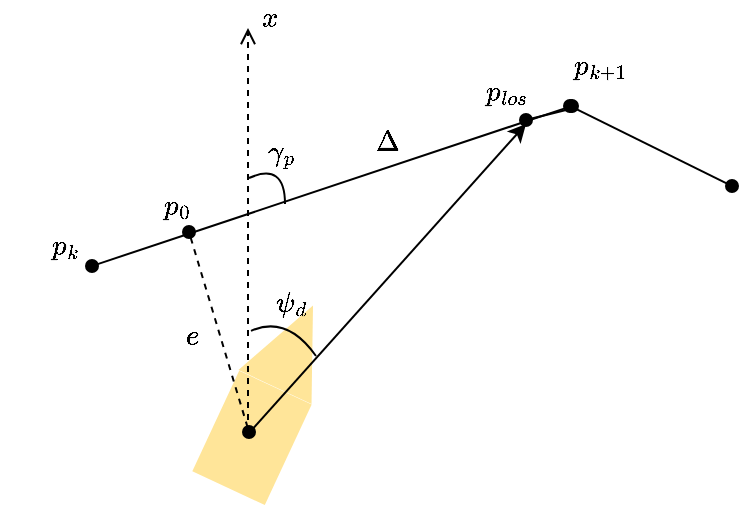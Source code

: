<mxfile version="16.5.1" type="device"><diagram id="yDpGNnPyyaq0JlPv0NxG" name="第 1 页"><mxGraphModel dx="539" dy="379" grid="0" gridSize="10" guides="1" tooltips="1" connect="1" arrows="1" fold="1" page="1" pageScale="1" pageWidth="827" pageHeight="1169" math="1" shadow="0"><root><mxCell id="0"/><mxCell id="1" parent="0"/><mxCell id="swCJT4DdVMoQfKWSvSPE-9" value="" style="triangle;whiteSpace=wrap;html=1;rotation=-65;fillColor=#FFE599;strokeColor=none;sketch=0;rounded=0;shadow=0;" vertex="1" parent="1"><mxGeometry x="238.495" y="339.927" width="45" height="40.32" as="geometry"/></mxCell><mxCell id="swCJT4DdVMoQfKWSvSPE-11" value="" style="rounded=0;whiteSpace=wrap;html=1;shadow=0;sketch=0;strokeColor=none;fillColor=#FFE599;rotation=25;" vertex="1" parent="1"><mxGeometry x="219.995" y="378.231" width="40" height="55.44" as="geometry"/></mxCell><mxCell id="swCJT4DdVMoQfKWSvSPE-2" value="" style="endArrow=oval;html=1;rounded=0;endFill=1;startArrow=oval;startFill=1;" edge="1" parent="1"><mxGeometry width="50" height="50" relative="1" as="geometry"><mxPoint x="160" y="320" as="sourcePoint"/><mxPoint x="400" y="240" as="targetPoint"/></mxGeometry></mxCell><mxCell id="swCJT4DdVMoQfKWSvSPE-3" value="" style="endArrow=oval;html=1;rounded=0;endFill=1;startArrow=oval;startFill=1;" edge="1" parent="1"><mxGeometry width="50" height="50" relative="1" as="geometry"><mxPoint x="399" y="240" as="sourcePoint"/><mxPoint x="480" y="280" as="targetPoint"/></mxGeometry></mxCell><mxCell id="swCJT4DdVMoQfKWSvSPE-4" value="$$p_{k}$$" style="text;html=1;align=center;verticalAlign=middle;resizable=0;points=[];autosize=1;strokeColor=none;fillColor=none;" vertex="1" parent="1"><mxGeometry x="114" y="301" width="64" height="18" as="geometry"/></mxCell><mxCell id="swCJT4DdVMoQfKWSvSPE-6" value="$$p_{k+1}$$" style="text;html=1;align=center;verticalAlign=middle;resizable=0;points=[];autosize=1;strokeColor=none;fillColor=none;" vertex="1" parent="1"><mxGeometry x="375" y="211" width="78" height="18" as="geometry"/></mxCell><mxCell id="swCJT4DdVMoQfKWSvSPE-13" value="" style="endArrow=oval;html=1;rounded=0;startArrow=oval;startFill=1;endFill=1;dashed=1;" edge="1" parent="1"><mxGeometry width="50" height="50" relative="1" as="geometry"><mxPoint x="208.5" y="303" as="sourcePoint"/><mxPoint x="238.5" y="403" as="targetPoint"/></mxGeometry></mxCell><mxCell id="swCJT4DdVMoQfKWSvSPE-14" value="$$e&lt;br&gt;$$" style="text;html=1;align=center;verticalAlign=middle;resizable=0;points=[];autosize=1;strokeColor=none;fillColor=none;" vertex="1" parent="1"><mxGeometry x="190" y="339.93" width="40" height="30" as="geometry"/></mxCell><mxCell id="swCJT4DdVMoQfKWSvSPE-15" value="" style="endArrow=classic;html=1;rounded=0;" edge="1" parent="1"><mxGeometry width="50" height="50" relative="1" as="geometry"><mxPoint x="239" y="403" as="sourcePoint"/><mxPoint x="377" y="249" as="targetPoint"/></mxGeometry></mxCell><mxCell id="swCJT4DdVMoQfKWSvSPE-16" value="$$\Delta$$" style="text;html=1;align=center;verticalAlign=middle;resizable=0;points=[];autosize=1;strokeColor=none;fillColor=none;" vertex="1" parent="1"><mxGeometry x="273" y="249" width="68" height="18" as="geometry"/></mxCell><mxCell id="swCJT4DdVMoQfKWSvSPE-17" value="" style="endArrow=open;dashed=1;html=1;rounded=0;endFill=0;" edge="1" parent="1"><mxGeometry width="50" height="50" relative="1" as="geometry"><mxPoint x="238" y="403" as="sourcePoint"/><mxPoint x="238" y="201" as="targetPoint"/></mxGeometry></mxCell><mxCell id="swCJT4DdVMoQfKWSvSPE-18" value="$$x$$" style="text;html=1;align=center;verticalAlign=middle;resizable=0;points=[];autosize=1;strokeColor=none;fillColor=none;" vertex="1" parent="1"><mxGeometry x="227" y="187" width="43" height="18" as="geometry"/></mxCell><mxCell id="swCJT4DdVMoQfKWSvSPE-21" value="" style="curved=1;endArrow=none;html=1;rounded=0;endFill=0;" edge="1" parent="1"><mxGeometry width="50" height="50" relative="1" as="geometry"><mxPoint x="238.5" y="276" as="sourcePoint"/><mxPoint x="256.5" y="289" as="targetPoint"/><Array as="points"><mxPoint x="256.5" y="268"/></Array></mxGeometry></mxCell><mxCell id="swCJT4DdVMoQfKWSvSPE-23" value="" style="curved=1;endArrow=none;html=1;rounded=0;endFill=0;" edge="1" parent="1"><mxGeometry width="50" height="50" relative="1" as="geometry"><mxPoint x="239.5" y="352.43" as="sourcePoint"/><mxPoint x="272" y="365" as="targetPoint"/><Array as="points"><mxPoint x="257.5" y="344.43"/></Array></mxGeometry></mxCell><mxCell id="swCJT4DdVMoQfKWSvSPE-24" value="$$\gamma_p$$" style="text;html=1;align=center;verticalAlign=middle;resizable=0;points=[];autosize=1;strokeColor=none;fillColor=none;" vertex="1" parent="1"><mxGeometry x="207" y="254" width="93" height="18" as="geometry"/></mxCell><mxCell id="swCJT4DdVMoQfKWSvSPE-25" value="$$\psi_{d}$$" style="text;html=1;align=center;verticalAlign=middle;resizable=0;points=[];autosize=1;strokeColor=none;fillColor=none;" vertex="1" parent="1"><mxGeometry x="220" y="330" width="77" height="18" as="geometry"/></mxCell><mxCell id="swCJT4DdVMoQfKWSvSPE-26" value="$$p_0$$" style="text;html=1;align=center;verticalAlign=middle;resizable=0;points=[];autosize=1;strokeColor=none;fillColor=none;" vertex="1" parent="1"><mxGeometry x="173" y="281" width="57" height="18" as="geometry"/></mxCell><mxCell id="swCJT4DdVMoQfKWSvSPE-27" value="" style="endArrow=oval;html=1;rounded=0;endFill=1;" edge="1" parent="1"><mxGeometry width="50" height="50" relative="1" as="geometry"><mxPoint x="377" y="247" as="sourcePoint"/><mxPoint x="377" y="247" as="targetPoint"/><Array as="points"><mxPoint x="401" y="241"/></Array></mxGeometry></mxCell><mxCell id="swCJT4DdVMoQfKWSvSPE-28" value="$$p_{los}$$" style="text;html=1;align=center;verticalAlign=middle;resizable=0;points=[];autosize=1;strokeColor=none;fillColor=none;" vertex="1" parent="1"><mxGeometry x="330" y="224" width="73" height="18" as="geometry"/></mxCell></root></mxGraphModel></diagram></mxfile>